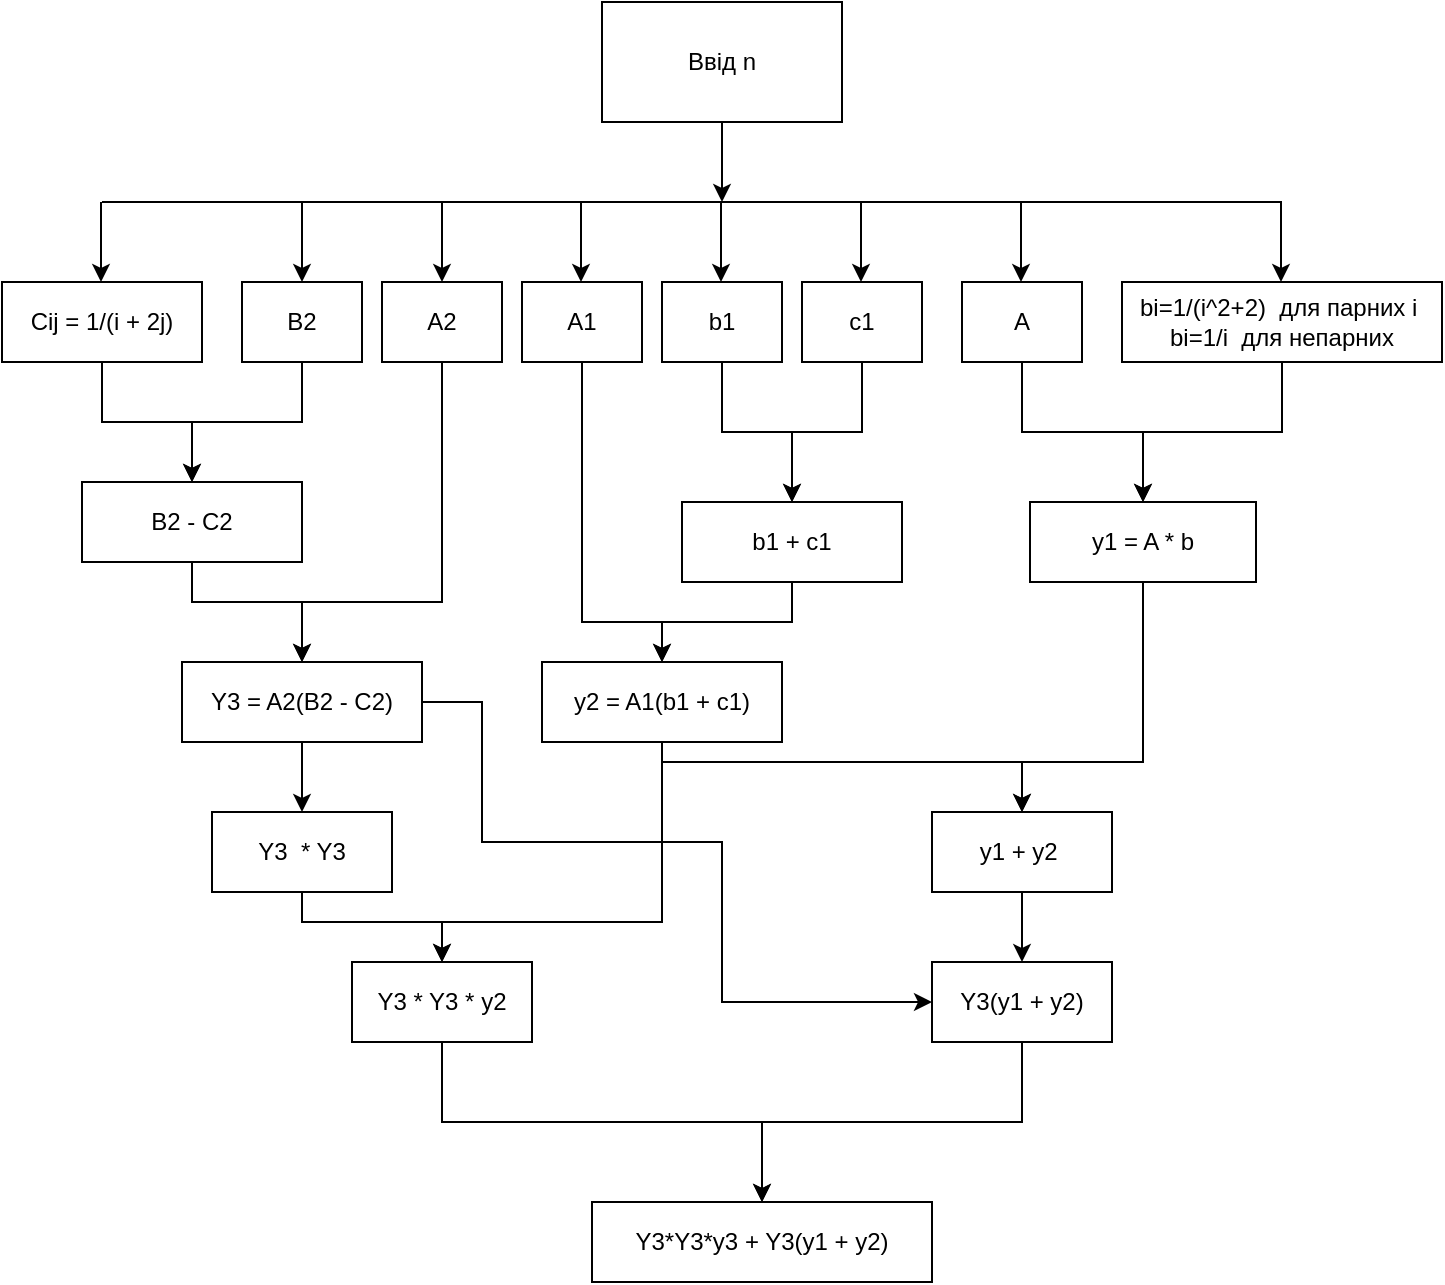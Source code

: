 <mxfile version="24.7.17">
  <diagram name="Страница — 1" id="T7HeSG9jbLAst6LGBBnz">
    <mxGraphModel dx="1290" dy="565" grid="1" gridSize="10" guides="1" tooltips="1" connect="1" arrows="1" fold="1" page="1" pageScale="1" pageWidth="827" pageHeight="1169" math="0" shadow="0">
      <root>
        <mxCell id="0" />
        <mxCell id="1" parent="0" />
        <mxCell id="lR26Qc7CI7EQElEq0QMd-37" style="edgeStyle=orthogonalEdgeStyle;rounded=0;orthogonalLoop=1;jettySize=auto;html=1;exitX=0.5;exitY=1;exitDx=0;exitDy=0;" parent="1" source="lR26Qc7CI7EQElEq0QMd-1" edge="1">
          <mxGeometry relative="1" as="geometry">
            <mxPoint x="560" y="240" as="targetPoint" />
          </mxGeometry>
        </mxCell>
        <mxCell id="lR26Qc7CI7EQElEq0QMd-1" value="Ввід n" style="rounded=0;whiteSpace=wrap;html=1;" parent="1" vertex="1">
          <mxGeometry x="500" y="140" width="120" height="60" as="geometry" />
        </mxCell>
        <mxCell id="lR26Qc7CI7EQElEq0QMd-3" value="" style="endArrow=none;html=1;rounded=0;" parent="1" edge="1">
          <mxGeometry width="50" height="50" relative="1" as="geometry">
            <mxPoint x="250" y="240" as="sourcePoint" />
            <mxPoint x="840" y="240" as="targetPoint" />
          </mxGeometry>
        </mxCell>
        <mxCell id="lR26Qc7CI7EQElEq0QMd-4" value="" style="endArrow=classic;html=1;rounded=0;" parent="1" edge="1">
          <mxGeometry width="50" height="50" relative="1" as="geometry">
            <mxPoint x="249.5" y="240" as="sourcePoint" />
            <mxPoint x="249.5" y="280" as="targetPoint" />
          </mxGeometry>
        </mxCell>
        <mxCell id="WJyj7A2W-qp9mit0AP6R-5" style="edgeStyle=orthogonalEdgeStyle;rounded=0;orthogonalLoop=1;jettySize=auto;html=1;exitX=0.5;exitY=1;exitDx=0;exitDy=0;entryX=0.5;entryY=0;entryDx=0;entryDy=0;" edge="1" parent="1" source="lR26Qc7CI7EQElEq0QMd-5" target="lR26Qc7CI7EQElEq0QMd-42">
          <mxGeometry relative="1" as="geometry" />
        </mxCell>
        <mxCell id="lR26Qc7CI7EQElEq0QMd-5" value="Cij = 1/(i + 2j)" style="rounded=0;whiteSpace=wrap;html=1;" parent="1" vertex="1">
          <mxGeometry x="200" y="280" width="100" height="40" as="geometry" />
        </mxCell>
        <mxCell id="lR26Qc7CI7EQElEq0QMd-6" value="" style="endArrow=classic;html=1;rounded=0;" parent="1" edge="1">
          <mxGeometry width="50" height="50" relative="1" as="geometry">
            <mxPoint x="709.5" y="240" as="sourcePoint" />
            <mxPoint x="709.5" y="280" as="targetPoint" />
          </mxGeometry>
        </mxCell>
        <mxCell id="lR26Qc7CI7EQElEq0QMd-39" value="" style="edgeStyle=orthogonalEdgeStyle;rounded=0;orthogonalLoop=1;jettySize=auto;html=1;" parent="1" source="lR26Qc7CI7EQElEq0QMd-7" target="lR26Qc7CI7EQElEq0QMd-38" edge="1">
          <mxGeometry relative="1" as="geometry" />
        </mxCell>
        <mxCell id="lR26Qc7CI7EQElEq0QMd-7" value="A" style="rounded=0;whiteSpace=wrap;html=1;" parent="1" vertex="1">
          <mxGeometry x="680" y="280" width="60" height="40" as="geometry" />
        </mxCell>
        <mxCell id="lR26Qc7CI7EQElEq0QMd-43" value="" style="edgeStyle=orthogonalEdgeStyle;rounded=0;orthogonalLoop=1;jettySize=auto;html=1;" parent="1" source="lR26Qc7CI7EQElEq0QMd-8" target="lR26Qc7CI7EQElEq0QMd-42" edge="1">
          <mxGeometry relative="1" as="geometry" />
        </mxCell>
        <mxCell id="lR26Qc7CI7EQElEq0QMd-8" value="B2" style="rounded=0;whiteSpace=wrap;html=1;" parent="1" vertex="1">
          <mxGeometry x="320" y="280" width="60" height="40" as="geometry" />
        </mxCell>
        <mxCell id="lR26Qc7CI7EQElEq0QMd-9" value="A2" style="rounded=0;whiteSpace=wrap;html=1;" parent="1" vertex="1">
          <mxGeometry x="390" y="280" width="60" height="40" as="geometry" />
        </mxCell>
        <mxCell id="lR26Qc7CI7EQElEq0QMd-53" style="edgeStyle=orthogonalEdgeStyle;rounded=0;orthogonalLoop=1;jettySize=auto;html=1;exitX=0.5;exitY=1;exitDx=0;exitDy=0;entryX=0.5;entryY=0;entryDx=0;entryDy=0;" parent="1" source="lR26Qc7CI7EQElEq0QMd-10" target="lR26Qc7CI7EQElEq0QMd-21" edge="1">
          <mxGeometry relative="1" as="geometry">
            <Array as="points">
              <mxPoint x="490" y="450" />
              <mxPoint x="530" y="450" />
            </Array>
          </mxGeometry>
        </mxCell>
        <mxCell id="lR26Qc7CI7EQElEq0QMd-10" value="A1" style="rounded=0;whiteSpace=wrap;html=1;" parent="1" vertex="1">
          <mxGeometry x="460" y="280" width="60" height="40" as="geometry" />
        </mxCell>
        <mxCell id="lR26Qc7CI7EQElEq0QMd-46" value="" style="edgeStyle=orthogonalEdgeStyle;rounded=0;orthogonalLoop=1;jettySize=auto;html=1;" parent="1" source="lR26Qc7CI7EQElEq0QMd-11" target="lR26Qc7CI7EQElEq0QMd-45" edge="1">
          <mxGeometry relative="1" as="geometry" />
        </mxCell>
        <mxCell id="lR26Qc7CI7EQElEq0QMd-11" value="b1" style="rounded=0;whiteSpace=wrap;html=1;" parent="1" vertex="1">
          <mxGeometry x="530" y="280" width="60" height="40" as="geometry" />
        </mxCell>
        <mxCell id="lR26Qc7CI7EQElEq0QMd-47" style="edgeStyle=orthogonalEdgeStyle;rounded=0;orthogonalLoop=1;jettySize=auto;html=1;exitX=0.5;exitY=1;exitDx=0;exitDy=0;entryX=0.5;entryY=0;entryDx=0;entryDy=0;" parent="1" source="lR26Qc7CI7EQElEq0QMd-12" target="lR26Qc7CI7EQElEq0QMd-45" edge="1">
          <mxGeometry relative="1" as="geometry" />
        </mxCell>
        <mxCell id="lR26Qc7CI7EQElEq0QMd-12" value="c1" style="rounded=0;whiteSpace=wrap;html=1;" parent="1" vertex="1">
          <mxGeometry x="600" y="280" width="60" height="40" as="geometry" />
        </mxCell>
        <mxCell id="lR26Qc7CI7EQElEq0QMd-13" value="" style="endArrow=classic;html=1;rounded=0;entryX=0.5;entryY=0;entryDx=0;entryDy=0;" parent="1" target="lR26Qc7CI7EQElEq0QMd-8" edge="1">
          <mxGeometry width="50" height="50" relative="1" as="geometry">
            <mxPoint x="350" y="240" as="sourcePoint" />
            <mxPoint x="400" y="350" as="targetPoint" />
          </mxGeometry>
        </mxCell>
        <mxCell id="lR26Qc7CI7EQElEq0QMd-14" value="" style="endArrow=classic;html=1;rounded=0;entryX=0.5;entryY=0;entryDx=0;entryDy=0;" parent="1" target="lR26Qc7CI7EQElEq0QMd-9" edge="1">
          <mxGeometry width="50" height="50" relative="1" as="geometry">
            <mxPoint x="420" y="240" as="sourcePoint" />
            <mxPoint x="360" y="290" as="targetPoint" />
          </mxGeometry>
        </mxCell>
        <mxCell id="lR26Qc7CI7EQElEq0QMd-15" value="" style="endArrow=classic;html=1;rounded=0;entryX=0.5;entryY=0;entryDx=0;entryDy=0;" parent="1" edge="1">
          <mxGeometry width="50" height="50" relative="1" as="geometry">
            <mxPoint x="489.5" y="240" as="sourcePoint" />
            <mxPoint x="489.5" y="280" as="targetPoint" />
          </mxGeometry>
        </mxCell>
        <mxCell id="lR26Qc7CI7EQElEq0QMd-16" value="" style="endArrow=classic;html=1;rounded=0;entryX=0.5;entryY=0;entryDx=0;entryDy=0;" parent="1" edge="1">
          <mxGeometry width="50" height="50" relative="1" as="geometry">
            <mxPoint x="559.5" y="240" as="sourcePoint" />
            <mxPoint x="559.5" y="280" as="targetPoint" />
          </mxGeometry>
        </mxCell>
        <mxCell id="lR26Qc7CI7EQElEq0QMd-17" value="" style="endArrow=classic;html=1;rounded=0;entryX=0.5;entryY=0;entryDx=0;entryDy=0;" parent="1" edge="1">
          <mxGeometry width="50" height="50" relative="1" as="geometry">
            <mxPoint x="629.5" y="240" as="sourcePoint" />
            <mxPoint x="629.5" y="280" as="targetPoint" />
          </mxGeometry>
        </mxCell>
        <mxCell id="lR26Qc7CI7EQElEq0QMd-18" value="" style="endArrow=classic;html=1;rounded=0;entryX=0.5;entryY=0;entryDx=0;entryDy=0;" parent="1" edge="1">
          <mxGeometry width="50" height="50" relative="1" as="geometry">
            <mxPoint x="839.5" y="240" as="sourcePoint" />
            <mxPoint x="839.5" y="280" as="targetPoint" />
          </mxGeometry>
        </mxCell>
        <mxCell id="lR26Qc7CI7EQElEq0QMd-40" style="edgeStyle=orthogonalEdgeStyle;rounded=0;orthogonalLoop=1;jettySize=auto;html=1;exitX=0.5;exitY=1;exitDx=0;exitDy=0;entryX=0.5;entryY=0;entryDx=0;entryDy=0;" parent="1" source="lR26Qc7CI7EQElEq0QMd-19" target="lR26Qc7CI7EQElEq0QMd-38" edge="1">
          <mxGeometry relative="1" as="geometry" />
        </mxCell>
        <mxCell id="lR26Qc7CI7EQElEq0QMd-19" value="bi=1/(i^2+2)&amp;nbsp; для парних i&amp;nbsp;&lt;div&gt;bi=1/i&amp;nbsp; для непарних&lt;/div&gt;" style="rounded=0;whiteSpace=wrap;html=1;" parent="1" vertex="1">
          <mxGeometry x="760" y="280" width="160" height="40" as="geometry" />
        </mxCell>
        <mxCell id="lR26Qc7CI7EQElEq0QMd-65" style="edgeStyle=orthogonalEdgeStyle;rounded=0;orthogonalLoop=1;jettySize=auto;html=1;exitX=0.5;exitY=1;exitDx=0;exitDy=0;entryX=0.5;entryY=0;entryDx=0;entryDy=0;" parent="1" source="lR26Qc7CI7EQElEq0QMd-21" target="lR26Qc7CI7EQElEq0QMd-60" edge="1">
          <mxGeometry relative="1" as="geometry">
            <Array as="points">
              <mxPoint x="530" y="600" />
              <mxPoint x="420" y="600" />
            </Array>
          </mxGeometry>
        </mxCell>
        <mxCell id="lR26Qc7CI7EQElEq0QMd-21" value="y2 = A1(b1 + c1)" style="whiteSpace=wrap;html=1;rounded=0;" parent="1" vertex="1">
          <mxGeometry x="470" y="470" width="120" height="40" as="geometry" />
        </mxCell>
        <mxCell id="lR26Qc7CI7EQElEq0QMd-57" value="" style="edgeStyle=orthogonalEdgeStyle;rounded=0;orthogonalLoop=1;jettySize=auto;html=1;" parent="1" source="lR26Qc7CI7EQElEq0QMd-29" target="lR26Qc7CI7EQElEq0QMd-56" edge="1">
          <mxGeometry relative="1" as="geometry" />
        </mxCell>
        <mxCell id="WJyj7A2W-qp9mit0AP6R-10" style="edgeStyle=orthogonalEdgeStyle;rounded=0;orthogonalLoop=1;jettySize=auto;html=1;exitX=1;exitY=0.5;exitDx=0;exitDy=0;entryX=0;entryY=0.5;entryDx=0;entryDy=0;" edge="1" parent="1" source="lR26Qc7CI7EQElEq0QMd-29" target="lR26Qc7CI7EQElEq0QMd-69">
          <mxGeometry relative="1" as="geometry">
            <Array as="points">
              <mxPoint x="440" y="490" />
              <mxPoint x="440" y="560" />
              <mxPoint x="560" y="560" />
              <mxPoint x="560" y="640" />
            </Array>
          </mxGeometry>
        </mxCell>
        <mxCell id="lR26Qc7CI7EQElEq0QMd-29" value="Y3 = A2(B2 - C2)" style="whiteSpace=wrap;html=1;rounded=0;" parent="1" vertex="1">
          <mxGeometry x="290" y="470" width="120" height="40" as="geometry" />
        </mxCell>
        <mxCell id="lR26Qc7CI7EQElEq0QMd-66" style="edgeStyle=orthogonalEdgeStyle;rounded=0;orthogonalLoop=1;jettySize=auto;html=1;entryX=0.5;entryY=0;entryDx=0;entryDy=0;" parent="1" source="lR26Qc7CI7EQElEq0QMd-38" target="lR26Qc7CI7EQElEq0QMd-64" edge="1">
          <mxGeometry relative="1" as="geometry">
            <Array as="points">
              <mxPoint x="771" y="520" />
              <mxPoint x="710" y="520" />
            </Array>
          </mxGeometry>
        </mxCell>
        <mxCell id="lR26Qc7CI7EQElEq0QMd-38" value="y1 = A * b" style="whiteSpace=wrap;html=1;rounded=0;" parent="1" vertex="1">
          <mxGeometry x="714" y="390" width="113" height="40" as="geometry" />
        </mxCell>
        <mxCell id="lR26Qc7CI7EQElEq0QMd-51" style="edgeStyle=orthogonalEdgeStyle;rounded=0;orthogonalLoop=1;jettySize=auto;html=1;exitX=0.5;exitY=1;exitDx=0;exitDy=0;entryX=0.5;entryY=0;entryDx=0;entryDy=0;" parent="1" source="lR26Qc7CI7EQElEq0QMd-42" target="lR26Qc7CI7EQElEq0QMd-29" edge="1">
          <mxGeometry relative="1" as="geometry">
            <Array as="points">
              <mxPoint x="295" y="440" />
              <mxPoint x="350" y="440" />
            </Array>
          </mxGeometry>
        </mxCell>
        <mxCell id="lR26Qc7CI7EQElEq0QMd-42" value="B2 - C2" style="whiteSpace=wrap;html=1;rounded=0;" parent="1" vertex="1">
          <mxGeometry x="240" y="380" width="110" height="40" as="geometry" />
        </mxCell>
        <mxCell id="lR26Qc7CI7EQElEq0QMd-54" style="edgeStyle=orthogonalEdgeStyle;rounded=0;orthogonalLoop=1;jettySize=auto;html=1;exitX=0.5;exitY=1;exitDx=0;exitDy=0;entryX=0.5;entryY=0;entryDx=0;entryDy=0;" parent="1" source="lR26Qc7CI7EQElEq0QMd-45" target="lR26Qc7CI7EQElEq0QMd-21" edge="1">
          <mxGeometry relative="1" as="geometry" />
        </mxCell>
        <mxCell id="lR26Qc7CI7EQElEq0QMd-45" value="b1 + c1" style="whiteSpace=wrap;html=1;rounded=0;" parent="1" vertex="1">
          <mxGeometry x="540" y="390" width="110" height="40" as="geometry" />
        </mxCell>
        <mxCell id="lR26Qc7CI7EQElEq0QMd-61" value="" style="edgeStyle=orthogonalEdgeStyle;rounded=0;orthogonalLoop=1;jettySize=auto;html=1;" parent="1" source="lR26Qc7CI7EQElEq0QMd-56" target="lR26Qc7CI7EQElEq0QMd-60" edge="1">
          <mxGeometry relative="1" as="geometry">
            <Array as="points">
              <mxPoint x="350" y="600" />
              <mxPoint x="420" y="600" />
            </Array>
          </mxGeometry>
        </mxCell>
        <mxCell id="lR26Qc7CI7EQElEq0QMd-56" value="Y3&amp;nbsp; * Y3" style="whiteSpace=wrap;html=1;rounded=0;" parent="1" vertex="1">
          <mxGeometry x="305" y="545" width="90" height="40" as="geometry" />
        </mxCell>
        <mxCell id="lR26Qc7CI7EQElEq0QMd-74" value="" style="edgeStyle=orthogonalEdgeStyle;rounded=0;orthogonalLoop=1;jettySize=auto;html=1;" parent="1" source="lR26Qc7CI7EQElEq0QMd-60" target="lR26Qc7CI7EQElEq0QMd-73" edge="1">
          <mxGeometry relative="1" as="geometry">
            <Array as="points">
              <mxPoint x="420" y="700" />
              <mxPoint x="580" y="700" />
            </Array>
          </mxGeometry>
        </mxCell>
        <mxCell id="lR26Qc7CI7EQElEq0QMd-60" value="Y3 * Y3 * y2" style="whiteSpace=wrap;html=1;rounded=0;" parent="1" vertex="1">
          <mxGeometry x="375" y="620" width="90" height="40" as="geometry" />
        </mxCell>
        <mxCell id="lR26Qc7CI7EQElEq0QMd-70" value="" style="edgeStyle=orthogonalEdgeStyle;rounded=0;orthogonalLoop=1;jettySize=auto;html=1;" parent="1" source="lR26Qc7CI7EQElEq0QMd-64" target="lR26Qc7CI7EQElEq0QMd-69" edge="1">
          <mxGeometry relative="1" as="geometry" />
        </mxCell>
        <mxCell id="lR26Qc7CI7EQElEq0QMd-64" value="y1 + y2&amp;nbsp;" style="whiteSpace=wrap;html=1;rounded=0;" parent="1" vertex="1">
          <mxGeometry x="665" y="545" width="90" height="40" as="geometry" />
        </mxCell>
        <mxCell id="lR26Qc7CI7EQElEq0QMd-68" value="" style="endArrow=classic;html=1;rounded=0;exitX=0.5;exitY=1;exitDx=0;exitDy=0;entryX=0.5;entryY=0;entryDx=0;entryDy=0;" parent="1" source="lR26Qc7CI7EQElEq0QMd-21" target="lR26Qc7CI7EQElEq0QMd-64" edge="1">
          <mxGeometry width="50" height="50" relative="1" as="geometry">
            <mxPoint x="510" y="520" as="sourcePoint" />
            <mxPoint x="560" y="470" as="targetPoint" />
            <Array as="points">
              <mxPoint x="530" y="520" />
              <mxPoint x="620" y="520" />
              <mxPoint x="710" y="520" />
            </Array>
          </mxGeometry>
        </mxCell>
        <mxCell id="lR26Qc7CI7EQElEq0QMd-75" style="edgeStyle=orthogonalEdgeStyle;rounded=0;orthogonalLoop=1;jettySize=auto;html=1;exitX=0.5;exitY=1;exitDx=0;exitDy=0;" parent="1" source="lR26Qc7CI7EQElEq0QMd-69" target="lR26Qc7CI7EQElEq0QMd-73" edge="1">
          <mxGeometry relative="1" as="geometry" />
        </mxCell>
        <mxCell id="lR26Qc7CI7EQElEq0QMd-69" value="Y3(y1 + y2)" style="whiteSpace=wrap;html=1;rounded=0;" parent="1" vertex="1">
          <mxGeometry x="665" y="620" width="90" height="40" as="geometry" />
        </mxCell>
        <mxCell id="lR26Qc7CI7EQElEq0QMd-73" value="Y3*Y3*y3 + Y3(y1 + y2)" style="whiteSpace=wrap;html=1;rounded=0;" parent="1" vertex="1">
          <mxGeometry x="495" y="740" width="170" height="40" as="geometry" />
        </mxCell>
        <mxCell id="WJyj7A2W-qp9mit0AP6R-8" style="edgeStyle=orthogonalEdgeStyle;rounded=0;orthogonalLoop=1;jettySize=auto;html=1;exitX=0.5;exitY=1;exitDx=0;exitDy=0;entryX=0.5;entryY=0;entryDx=0;entryDy=0;" edge="1" parent="1" source="lR26Qc7CI7EQElEq0QMd-9" target="lR26Qc7CI7EQElEq0QMd-29">
          <mxGeometry relative="1" as="geometry">
            <mxPoint x="420" y="320" as="sourcePoint" />
            <mxPoint x="350" y="470" as="targetPoint" />
            <Array as="points">
              <mxPoint x="420" y="440" />
              <mxPoint x="350" y="440" />
            </Array>
          </mxGeometry>
        </mxCell>
      </root>
    </mxGraphModel>
  </diagram>
</mxfile>
